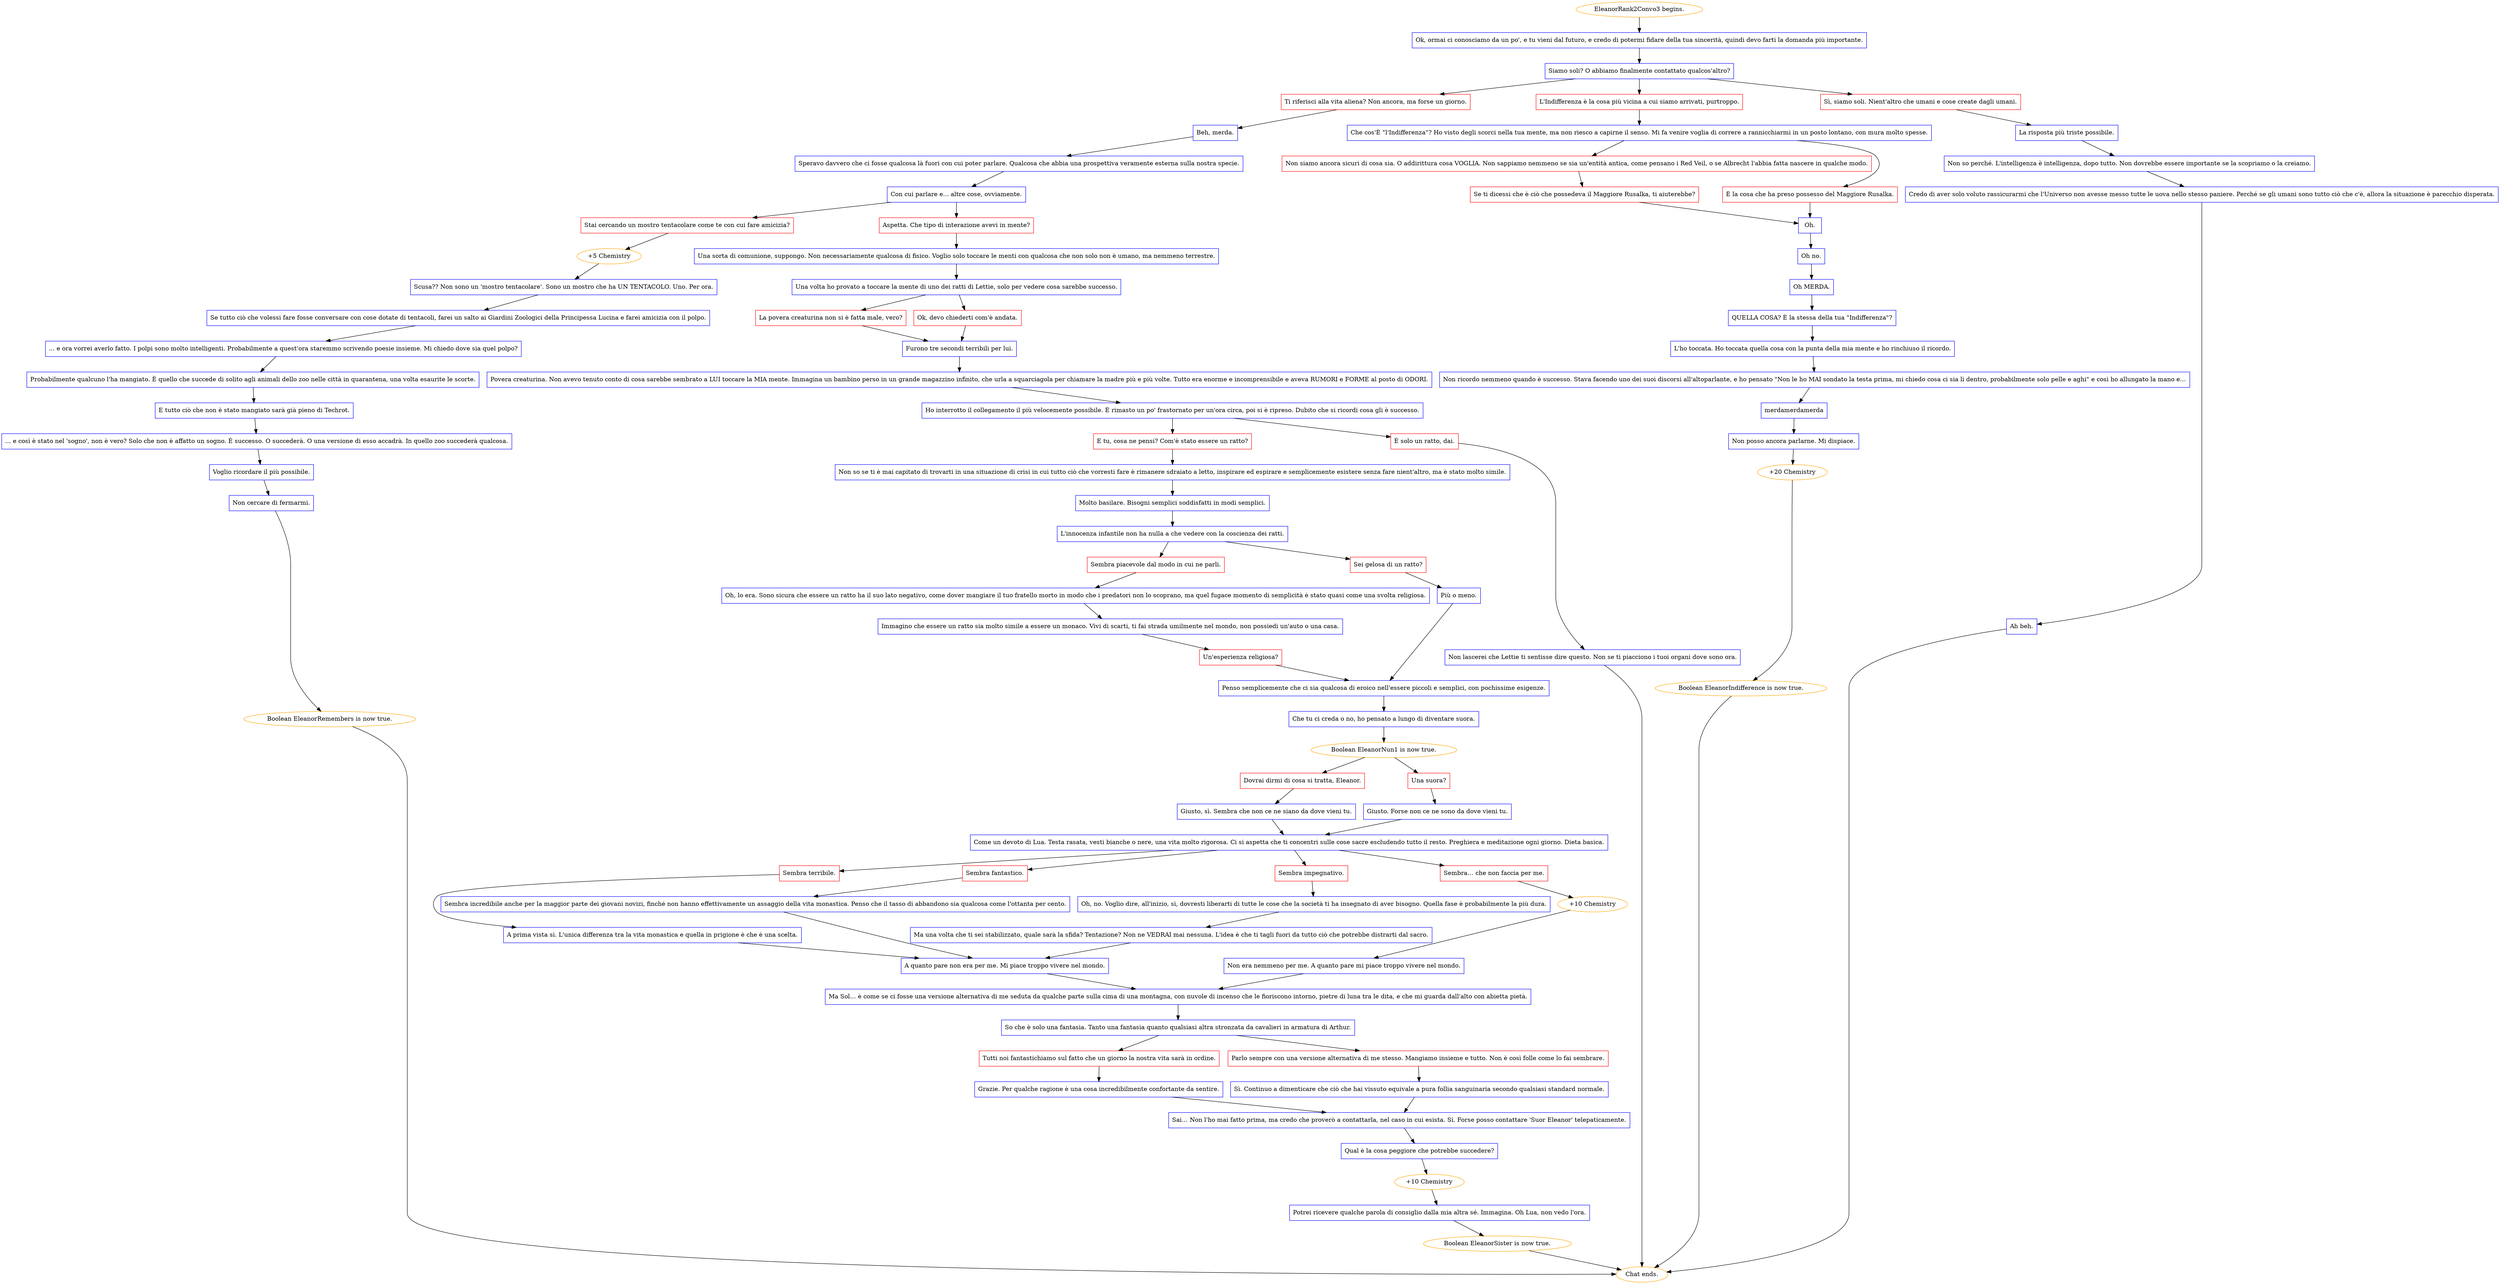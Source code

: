 digraph {
	"EleanorRank2Convo3 begins." [color=orange];
		"EleanorRank2Convo3 begins." -> j3745107483;
	j3745107483 [label="Ok, ormai ci conosciamo da un po', e tu vieni dal futuro, e credo di potermi fidare della tua sincerità, quindi devo farti la domanda più importante.",shape=box,color=blue];
		j3745107483 -> j480627051;
	j480627051 [label="Siamo soli? O abbiamo finalmente contattato qualcos'altro?",shape=box,color=blue];
		j480627051 -> j1139800379;
		j480627051 -> j2016485482;
		j480627051 -> j2754559437;
	j1139800379 [label="Ti riferisci alla vita aliena? Non ancora, ma forse un giorno.",shape=box,color=red];
		j1139800379 -> j974568140;
	j2016485482 [label="L'Indifferenza è la cosa più vicina a cui siamo arrivati, purtroppo.",shape=box,color=red];
		j2016485482 -> j2272063837;
	j2754559437 [label="Sì, siamo soli. Nient'altro che umani e cose create dagli umani.",shape=box,color=red];
		j2754559437 -> j4183781671;
	j974568140 [label="Beh, merda.",shape=box,color=blue];
		j974568140 -> j3114199778;
	j2272063837 [label="Che cos'È \"l'Indifferenza\"? Ho visto degli scorci nella tua mente, ma non riesco a capirne il senso. Mi fa venire voglia di correre a rannicchiarmi in un posto lontano, con mura molto spesse.",shape=box,color=blue];
		j2272063837 -> j3953140754;
		j2272063837 -> j2127131444;
	j4183781671 [label="La risposta più triste possibile.",shape=box,color=blue];
		j4183781671 -> j2405040502;
	j3114199778 [label="Speravo davvero che ci fosse qualcosa là fuori con cui poter parlare. Qualcosa che abbia una prospettiva veramente esterna sulla nostra specie.",shape=box,color=blue];
		j3114199778 -> j850466732;
	j3953140754 [label="Non siamo ancora sicuri di cosa sia. O addirittura cosa VOGLIA. Non sappiamo nemmeno se sia un'entità antica, come pensano i Red Veil, o se Albrecht l'abbia fatta nascere in qualche modo.",shape=box,color=red];
		j3953140754 -> j2570809698;
	j2127131444 [label="È la cosa che ha preso possesso del Maggiore Rusalka.",shape=box,color=red];
		j2127131444 -> j3175354149;
	j2405040502 [label="Non so perché. L'intelligenza è intelligenza, dopo tutto. Non dovrebbe essere importante se la scopriamo o la creiamo.",shape=box,color=blue];
		j2405040502 -> j1465759032;
	j850466732 [label="Con cui parlare e... altre cose, ovviamente.",shape=box,color=blue];
		j850466732 -> j110363861;
		j850466732 -> j3250855757;
	j2570809698 [label="Se ti dicessi che è ciò che possedeva il Maggiore Rusalka, ti aiuterebbe?",shape=box,color=red];
		j2570809698 -> j3175354149;
	j3175354149 [label="Oh.",shape=box,color=blue];
		j3175354149 -> j2915267322;
	j1465759032 [label="Credo di aver solo voluto rassicurarmi che l'Universo non avesse messo tutte le uova nello stesso paniere. Perché se gli umani sono tutto ciò che c'è, allora la situazione è parecchio disperata.",shape=box,color=blue];
		j1465759032 -> j2437010783;
	j110363861 [label="Stai cercando un mostro tentacolare come te con cui fare amicizia?",shape=box,color=red];
		j110363861 -> j3200893691;
	j3250855757 [label="Aspetta. Che tipo di interazione avevi in mente?",shape=box,color=red];
		j3250855757 -> j1327945216;
	j2915267322 [label="Oh no.",shape=box,color=blue];
		j2915267322 -> j963577042;
	j2437010783 [label="Ah beh.",shape=box,color=blue];
		j2437010783 -> "Chat ends.";
	j3200893691 [label="+5 Chemistry",color=orange];
		j3200893691 -> j1301443398;
	j1327945216 [label="Una sorta di comunione, suppongo. Non necessariamente qualcosa di fisico. Voglio solo toccare le menti con qualcosa che non solo non è umano, ma nemmeno terrestre.",shape=box,color=blue];
		j1327945216 -> j2153475836;
	j963577042 [label="Oh MERDA.",shape=box,color=blue];
		j963577042 -> j4061016856;
	"Chat ends." [color=orange];
	j1301443398 [label="Scusa?? Non sono un 'mostro tentacolare'. Sono un mostro che ha UN TENTACOLO. Uno. Per ora.",shape=box,color=blue];
		j1301443398 -> j2782037616;
	j2153475836 [label="Una volta ho provato a toccare la mente di uno dei ratti di Lettie, solo per vedere cosa sarebbe successo.",shape=box,color=blue];
		j2153475836 -> j1006893804;
		j2153475836 -> j1937157995;
	j4061016856 [label="QUELLA COSA? È la stessa della tua \"Indifferenza\"?",shape=box,color=blue];
		j4061016856 -> j1985957710;
	j2782037616 [label="Se tutto ciò che volessi fare fosse conversare con cose dotate di tentacoli, farei un salto ai Giardini Zoologici della Principessa Lucina e farei amicizia con il polpo.",shape=box,color=blue];
		j2782037616 -> j800672145;
	j1006893804 [label="La povera creaturina non si è fatta male, vero?",shape=box,color=red];
		j1006893804 -> j2236952561;
	j1937157995 [label="Ok, devo chiederti com'è andata.",shape=box,color=red];
		j1937157995 -> j2236952561;
	j1985957710 [label="L'ho toccata. Ho toccata quella cosa con la punta della mia mente e ho rinchiuso il ricordo.",shape=box,color=blue];
		j1985957710 -> j3383136760;
	j800672145 [label="... e ora vorrei averlo fatto. I polpi sono molto intelligenti. Probabilmente a quest'ora staremmo scrivendo poesie insieme. Mi chiedo dove sia quel polpo?",shape=box,color=blue];
		j800672145 -> j527174247;
	j2236952561 [label="Furono tre secondi terribili per lui.",shape=box,color=blue];
		j2236952561 -> j279533062;
	j3383136760 [label="Non ricordo nemmeno quando è successo. Stava facendo uno dei suoi discorsi all'altoparlante, e ho pensato \"Non le ho MAI sondato la testa prima, mi chiedo cosa ci sia lì dentro, probabilmente solo pelle e aghi\" e così ho allungato la mano e…",shape=box,color=blue];
		j3383136760 -> j2895526720;
	j527174247 [label="Probabilmente qualcuno l'ha mangiato. È quello che succede di solito agli animali dello zoo nelle città in quarantena, una volta esaurite le scorte.",shape=box,color=blue];
		j527174247 -> j2575950966;
	j279533062 [label="Povera creaturina. Non avevo tenuto conto di cosa sarebbe sembrato a LUI toccare la MIA mente. Immagina un bambino perso in un grande magazzino infinito, che urla a squarciagola per chiamare la madre più e più volte. Tutto era enorme e incomprensibile e aveva RUMORI e FORME al posto di ODORI.",shape=box,color=blue];
		j279533062 -> j3085729687;
	j2895526720 [label="merdamerdamerda",shape=box,color=blue];
		j2895526720 -> j149363522;
	j2575950966 [label="E tutto ciò che non è stato mangiato sarà già pieno di Techrot.",shape=box,color=blue];
		j2575950966 -> j4072902187;
	j3085729687 [label="Ho interrotto il collegamento il più velocemente possibile. È rimasto un po' frastornato per un'ora circa, poi si è ripreso. Dubito che si ricordi cosa gli è successo.",shape=box,color=blue];
		j3085729687 -> j4236368010;
		j3085729687 -> j2013963420;
	j149363522 [label="Non posso ancora parlarne. Mi dispiace.",shape=box,color=blue];
		j149363522 -> j4081317448;
	j4072902187 [label="... e così è stato nel 'sogno', non è vero? Solo che non è affatto un sogno. È successo. O succederà. O una versione di esso accadrà. In quello zoo succederà qualcosa.",shape=box,color=blue];
		j4072902187 -> j2641673507;
	j4236368010 [label="E tu, cosa ne pensi? Com'è stato essere un ratto?",shape=box,color=red];
		j4236368010 -> j2322159238;
	j2013963420 [label="È solo un ratto, dai.",shape=box,color=red];
		j2013963420 -> j2789915197;
	j4081317448 [label="+20 Chemistry",color=orange];
		j4081317448 -> j265674410;
	j2641673507 [label="Voglio ricordare il più possibile.",shape=box,color=blue];
		j2641673507 -> j2769974509;
	j2322159238 [label="Non so se ti è mai capitato di trovarti in una situazione di crisi in cui tutto ciò che vorresti fare è rimanere sdraiato a letto, inspirare ed espirare e semplicemente esistere senza fare nient'altro, ma è stato molto simile.",shape=box,color=blue];
		j2322159238 -> j45238510;
	j2789915197 [label="Non lascerei che Lettie ti sentisse dire questo. Non se ti piacciono i tuoi organi dove sono ora.",shape=box,color=blue];
		j2789915197 -> "Chat ends.";
	j265674410 [label="Boolean EleanorIndifference is now true.",color=orange];
		j265674410 -> "Chat ends.";
	j2769974509 [label="Non cercare di fermarmi.",shape=box,color=blue];
		j2769974509 -> j2594043065;
	j45238510 [label="Molto basilare. Bisogni semplici soddisfatti in modi semplici.",shape=box,color=blue];
		j45238510 -> j1205982289;
	j2594043065 [label="Boolean EleanorRemembers is now true.",color=orange];
		j2594043065 -> "Chat ends.";
	j1205982289 [label="L'innocenza infantile non ha nulla a che vedere con la coscienza dei ratti.",shape=box,color=blue];
		j1205982289 -> j517765155;
		j1205982289 -> j3832772780;
	j517765155 [label="Sembra piacevole dal modo in cui ne parli.",shape=box,color=red];
		j517765155 -> j3771283954;
	j3832772780 [label="Sei gelosa di un ratto?",shape=box,color=red];
		j3832772780 -> j1276078489;
	j3771283954 [label="Oh, lo era. Sono sicura che essere un ratto ha il suo lato negativo, come dover mangiare il tuo fratello morto in modo che i predatori non lo scoprano, ma quel fugace momento di semplicità è stato quasi come una svolta religiosa.",shape=box,color=blue];
		j3771283954 -> j3028681432;
	j1276078489 [label="Più o meno.",shape=box,color=blue];
		j1276078489 -> j1556392472;
	j3028681432 [label="Immagino che essere un ratto sia molto simile a essere un monaco. Vivi di scarti, ti fai strada umilmente nel mondo, non possiedi un'auto o una casa.",shape=box,color=blue];
		j3028681432 -> j1598650608;
	j1556392472 [label="Penso semplicemente che ci sia qualcosa di eroico nell'essere piccoli e semplici, con pochissime esigenze.",shape=box,color=blue];
		j1556392472 -> j3349127153;
	j1598650608 [label="Un'esperienza religiosa?",shape=box,color=red];
		j1598650608 -> j1556392472;
	j3349127153 [label="Che tu ci creda o no, ho pensato a lungo di diventare suora.",shape=box,color=blue];
		j3349127153 -> j3959670094;
	j3959670094 [label="Boolean EleanorNun1 is now true.",color=orange];
		j3959670094 -> j3898137112;
		j3959670094 -> j1420493236;
	j3898137112 [label="Dovrai dirmi di cosa si tratta, Eleanor.",shape=box,color=red];
		j3898137112 -> j1013393150;
	j1420493236 [label="Una suora?",shape=box,color=red];
		j1420493236 -> j3502044024;
	j1013393150 [label="Giusto, sì. Sembra che non ce ne siano da dove vieni tu.",shape=box,color=blue];
		j1013393150 -> j3302061475;
	j3502044024 [label="Giusto. Forse non ce ne sono da dove vieni tu.",shape=box,color=blue];
		j3502044024 -> j3302061475;
	j3302061475 [label="Come un devoto di Lua. Testa rasata, vesti bianche o nere, una vita molto rigorosa. Ci si aspetta che ti concentri sulle cose sacre escludendo tutto il resto. Preghiera e meditazione ogni giorno. Dieta basica.",shape=box,color=blue];
		j3302061475 -> j3889335785;
		j3302061475 -> j3035413753;
		j3302061475 -> j4265981458;
		j3302061475 -> j3729513070;
	j3889335785 [label="Sembra terribile.",shape=box,color=red];
		j3889335785 -> j2152268875;
	j3035413753 [label="Sembra fantastico.",shape=box,color=red];
		j3035413753 -> j2487097611;
	j4265981458 [label="Sembra impegnativo.",shape=box,color=red];
		j4265981458 -> j2810380337;
	j3729513070 [label="Sembra… che non faccia per me.",shape=box,color=red];
		j3729513070 -> j1586725060;
	j2152268875 [label="A prima vista sì. L'unica differenza tra la vita monastica e quella in prigione è che è una scelta.",shape=box,color=blue];
		j2152268875 -> j4052479108;
	j2487097611 [label="Sembra incredibile anche per la maggior parte dei giovani novizi, finché non hanno effettivamente un assaggio della vita monastica. Penso che il tasso di abbandono sia qualcosa come l'ottanta per cento.",shape=box,color=blue];
		j2487097611 -> j4052479108;
	j2810380337 [label="Oh, no. Voglio dire, all'inizio, sì, dovresti liberarti di tutte le cose che la società ti ha insegnato di aver bisogno. Quella fase è probabilmente la più dura.",shape=box,color=blue];
		j2810380337 -> j3029365291;
	j1586725060 [label="+10 Chemistry",color=orange];
		j1586725060 -> j797663012;
	j4052479108 [label="A quanto pare non era per me. Mi piace troppo vivere nel mondo.",shape=box,color=blue];
		j4052479108 -> j2698128772;
	j3029365291 [label="Ma una volta che ti sei stabilizzato, quale sarà la sfida? Tentazione? Non ne VEDRAI mai nessuna. L'idea è che ti tagli fuori da tutto ciò che potrebbe distrarti dal sacro.",shape=box,color=blue];
		j3029365291 -> j4052479108;
	j797663012 [label="Non era nemmeno per me. A quanto pare mi piace troppo vivere nel mondo.",shape=box,color=blue];
		j797663012 -> j2698128772;
	j2698128772 [label="Ma Sol… è come se ci fosse una versione alternativa di me seduta da qualche parte sulla cima di una montagna, con nuvole di incenso che le fioriscono intorno, pietre di luna tra le dita, e che mi guarda dall'alto con abietta pietà.",shape=box,color=blue];
		j2698128772 -> j3898295217;
	j3898295217 [label="So che è solo una fantasia. Tanto una fantasia quanto qualsiasi altra stronzata da cavalieri in armatura di Arthur.",shape=box,color=blue];
		j3898295217 -> j4000058922;
		j3898295217 -> j3486976472;
	j4000058922 [label="Tutti noi fantastichiamo sul fatto che un giorno la nostra vita sarà in ordine.",shape=box,color=red];
		j4000058922 -> j344036920;
	j3486976472 [label="Parlo sempre con una versione alternativa di me stesso. Mangiamo insieme e tutto. Non è così folle come lo fai sembrare.",shape=box,color=red];
		j3486976472 -> j2268576574;
	j344036920 [label="Grazie. Per qualche ragione è una cosa incredibilmente confortante da sentire.",shape=box,color=blue];
		j344036920 -> j3955544681;
	j2268576574 [label="Sì. Continuo a dimenticare che ciò che hai vissuto equivale a pura follia sanguinaria secondo qualsiasi standard normale.",shape=box,color=blue];
		j2268576574 -> j3955544681;
	j3955544681 [label="Sai… Non l'ho mai fatto prima, ma credo che proverò a contattarla, nel caso in cui esista. Sì. Forse posso contattare 'Suor Eleanor' telepaticamente.",shape=box,color=blue];
		j3955544681 -> j354999864;
	j354999864 [label="Qual è la cosa peggiore che potrebbe succedere?",shape=box,color=blue];
		j354999864 -> j3772527622;
	j3772527622 [label="+10 Chemistry",color=orange];
		j3772527622 -> j1677103210;
	j1677103210 [label="Potrei ricevere qualche parola di consiglio dalla mia altra sé. Immagina. Oh Lua, non vedo l'ora.",shape=box,color=blue];
		j1677103210 -> j3982627706;
	j3982627706 [label="Boolean EleanorSister is now true.",color=orange];
		j3982627706 -> "Chat ends.";
}